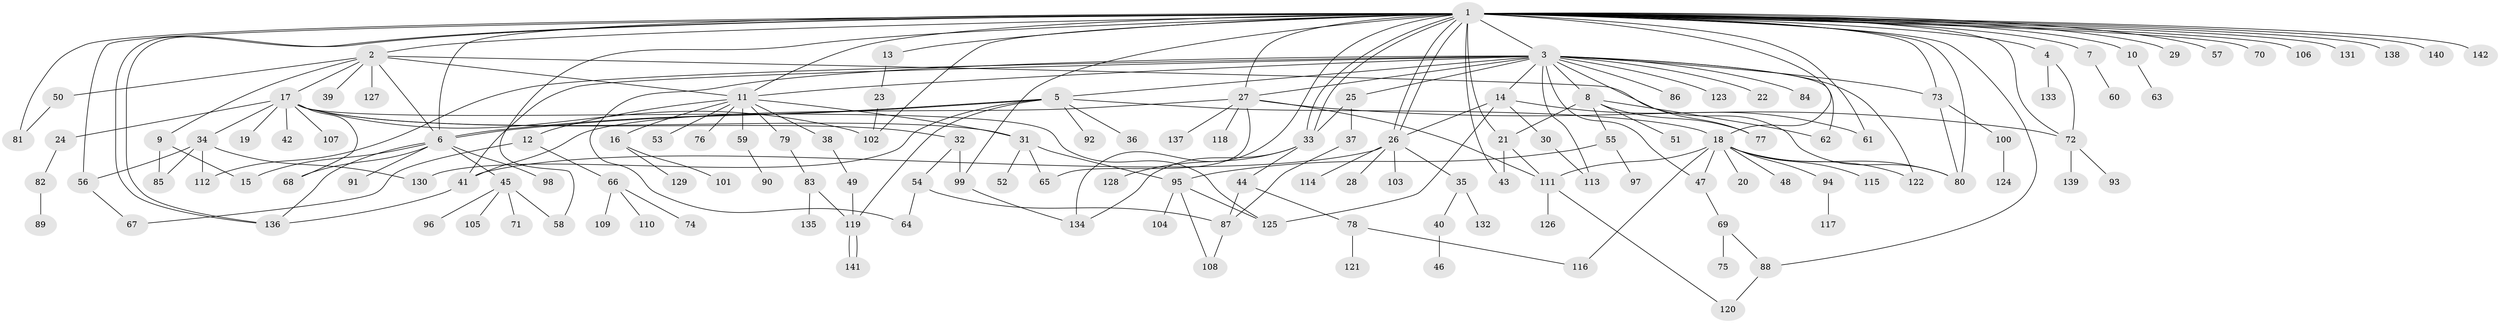 // coarse degree distribution, {35: 0.010101010101010102, 9: 0.010101010101010102, 18: 0.020202020202020204, 3: 0.1414141414141414, 8: 0.030303030303030304, 10: 0.010101010101010102, 1: 0.43434343434343436, 5: 0.030303030303030304, 2: 0.23232323232323232, 11: 0.020202020202020204, 4: 0.06060606060606061}
// Generated by graph-tools (version 1.1) at 2025/18/03/04/25 18:18:12]
// undirected, 142 vertices, 202 edges
graph export_dot {
graph [start="1"]
  node [color=gray90,style=filled];
  1;
  2;
  3;
  4;
  5;
  6;
  7;
  8;
  9;
  10;
  11;
  12;
  13;
  14;
  15;
  16;
  17;
  18;
  19;
  20;
  21;
  22;
  23;
  24;
  25;
  26;
  27;
  28;
  29;
  30;
  31;
  32;
  33;
  34;
  35;
  36;
  37;
  38;
  39;
  40;
  41;
  42;
  43;
  44;
  45;
  46;
  47;
  48;
  49;
  50;
  51;
  52;
  53;
  54;
  55;
  56;
  57;
  58;
  59;
  60;
  61;
  62;
  63;
  64;
  65;
  66;
  67;
  68;
  69;
  70;
  71;
  72;
  73;
  74;
  75;
  76;
  77;
  78;
  79;
  80;
  81;
  82;
  83;
  84;
  85;
  86;
  87;
  88;
  89;
  90;
  91;
  92;
  93;
  94;
  95;
  96;
  97;
  98;
  99;
  100;
  101;
  102;
  103;
  104;
  105;
  106;
  107;
  108;
  109;
  110;
  111;
  112;
  113;
  114;
  115;
  116;
  117;
  118;
  119;
  120;
  121;
  122;
  123;
  124;
  125;
  126;
  127;
  128;
  129;
  130;
  131;
  132;
  133;
  134;
  135;
  136;
  137;
  138;
  139;
  140;
  141;
  142;
  1 -- 2;
  1 -- 3;
  1 -- 4;
  1 -- 6;
  1 -- 7;
  1 -- 10;
  1 -- 11;
  1 -- 13;
  1 -- 18;
  1 -- 21;
  1 -- 26;
  1 -- 26;
  1 -- 27;
  1 -- 29;
  1 -- 33;
  1 -- 33;
  1 -- 43;
  1 -- 56;
  1 -- 57;
  1 -- 58;
  1 -- 61;
  1 -- 70;
  1 -- 72;
  1 -- 73;
  1 -- 80;
  1 -- 81;
  1 -- 88;
  1 -- 99;
  1 -- 102;
  1 -- 106;
  1 -- 131;
  1 -- 134;
  1 -- 136;
  1 -- 136;
  1 -- 138;
  1 -- 140;
  1 -- 142;
  2 -- 6;
  2 -- 9;
  2 -- 11;
  2 -- 17;
  2 -- 39;
  2 -- 50;
  2 -- 80;
  2 -- 127;
  3 -- 5;
  3 -- 8;
  3 -- 11;
  3 -- 14;
  3 -- 22;
  3 -- 25;
  3 -- 27;
  3 -- 41;
  3 -- 47;
  3 -- 62;
  3 -- 64;
  3 -- 73;
  3 -- 77;
  3 -- 84;
  3 -- 86;
  3 -- 112;
  3 -- 113;
  3 -- 122;
  3 -- 123;
  4 -- 72;
  4 -- 133;
  5 -- 6;
  5 -- 6;
  5 -- 18;
  5 -- 36;
  5 -- 92;
  5 -- 119;
  5 -- 130;
  6 -- 15;
  6 -- 45;
  6 -- 68;
  6 -- 91;
  6 -- 98;
  6 -- 136;
  7 -- 60;
  8 -- 21;
  8 -- 51;
  8 -- 55;
  8 -- 62;
  8 -- 77;
  9 -- 15;
  9 -- 85;
  10 -- 63;
  11 -- 12;
  11 -- 16;
  11 -- 31;
  11 -- 38;
  11 -- 53;
  11 -- 59;
  11 -- 76;
  11 -- 79;
  12 -- 66;
  12 -- 67;
  13 -- 23;
  14 -- 26;
  14 -- 30;
  14 -- 61;
  14 -- 125;
  16 -- 101;
  16 -- 129;
  17 -- 19;
  17 -- 24;
  17 -- 31;
  17 -- 32;
  17 -- 34;
  17 -- 42;
  17 -- 68;
  17 -- 102;
  17 -- 107;
  17 -- 125;
  18 -- 20;
  18 -- 47;
  18 -- 48;
  18 -- 80;
  18 -- 94;
  18 -- 111;
  18 -- 115;
  18 -- 116;
  18 -- 122;
  21 -- 43;
  21 -- 111;
  23 -- 102;
  24 -- 82;
  25 -- 33;
  25 -- 37;
  26 -- 28;
  26 -- 35;
  26 -- 41;
  26 -- 103;
  26 -- 114;
  27 -- 41;
  27 -- 65;
  27 -- 72;
  27 -- 111;
  27 -- 118;
  27 -- 137;
  30 -- 113;
  31 -- 52;
  31 -- 65;
  31 -- 95;
  32 -- 54;
  32 -- 99;
  33 -- 44;
  33 -- 128;
  33 -- 134;
  34 -- 56;
  34 -- 85;
  34 -- 112;
  34 -- 130;
  35 -- 40;
  35 -- 132;
  37 -- 87;
  38 -- 49;
  40 -- 46;
  41 -- 136;
  44 -- 78;
  44 -- 87;
  45 -- 58;
  45 -- 71;
  45 -- 96;
  45 -- 105;
  47 -- 69;
  49 -- 119;
  50 -- 81;
  54 -- 64;
  54 -- 87;
  55 -- 95;
  55 -- 97;
  56 -- 67;
  59 -- 90;
  66 -- 74;
  66 -- 109;
  66 -- 110;
  69 -- 75;
  69 -- 88;
  72 -- 93;
  72 -- 139;
  73 -- 80;
  73 -- 100;
  78 -- 116;
  78 -- 121;
  79 -- 83;
  82 -- 89;
  83 -- 119;
  83 -- 135;
  87 -- 108;
  88 -- 120;
  94 -- 117;
  95 -- 104;
  95 -- 108;
  95 -- 125;
  99 -- 134;
  100 -- 124;
  111 -- 120;
  111 -- 126;
  119 -- 141;
  119 -- 141;
}
